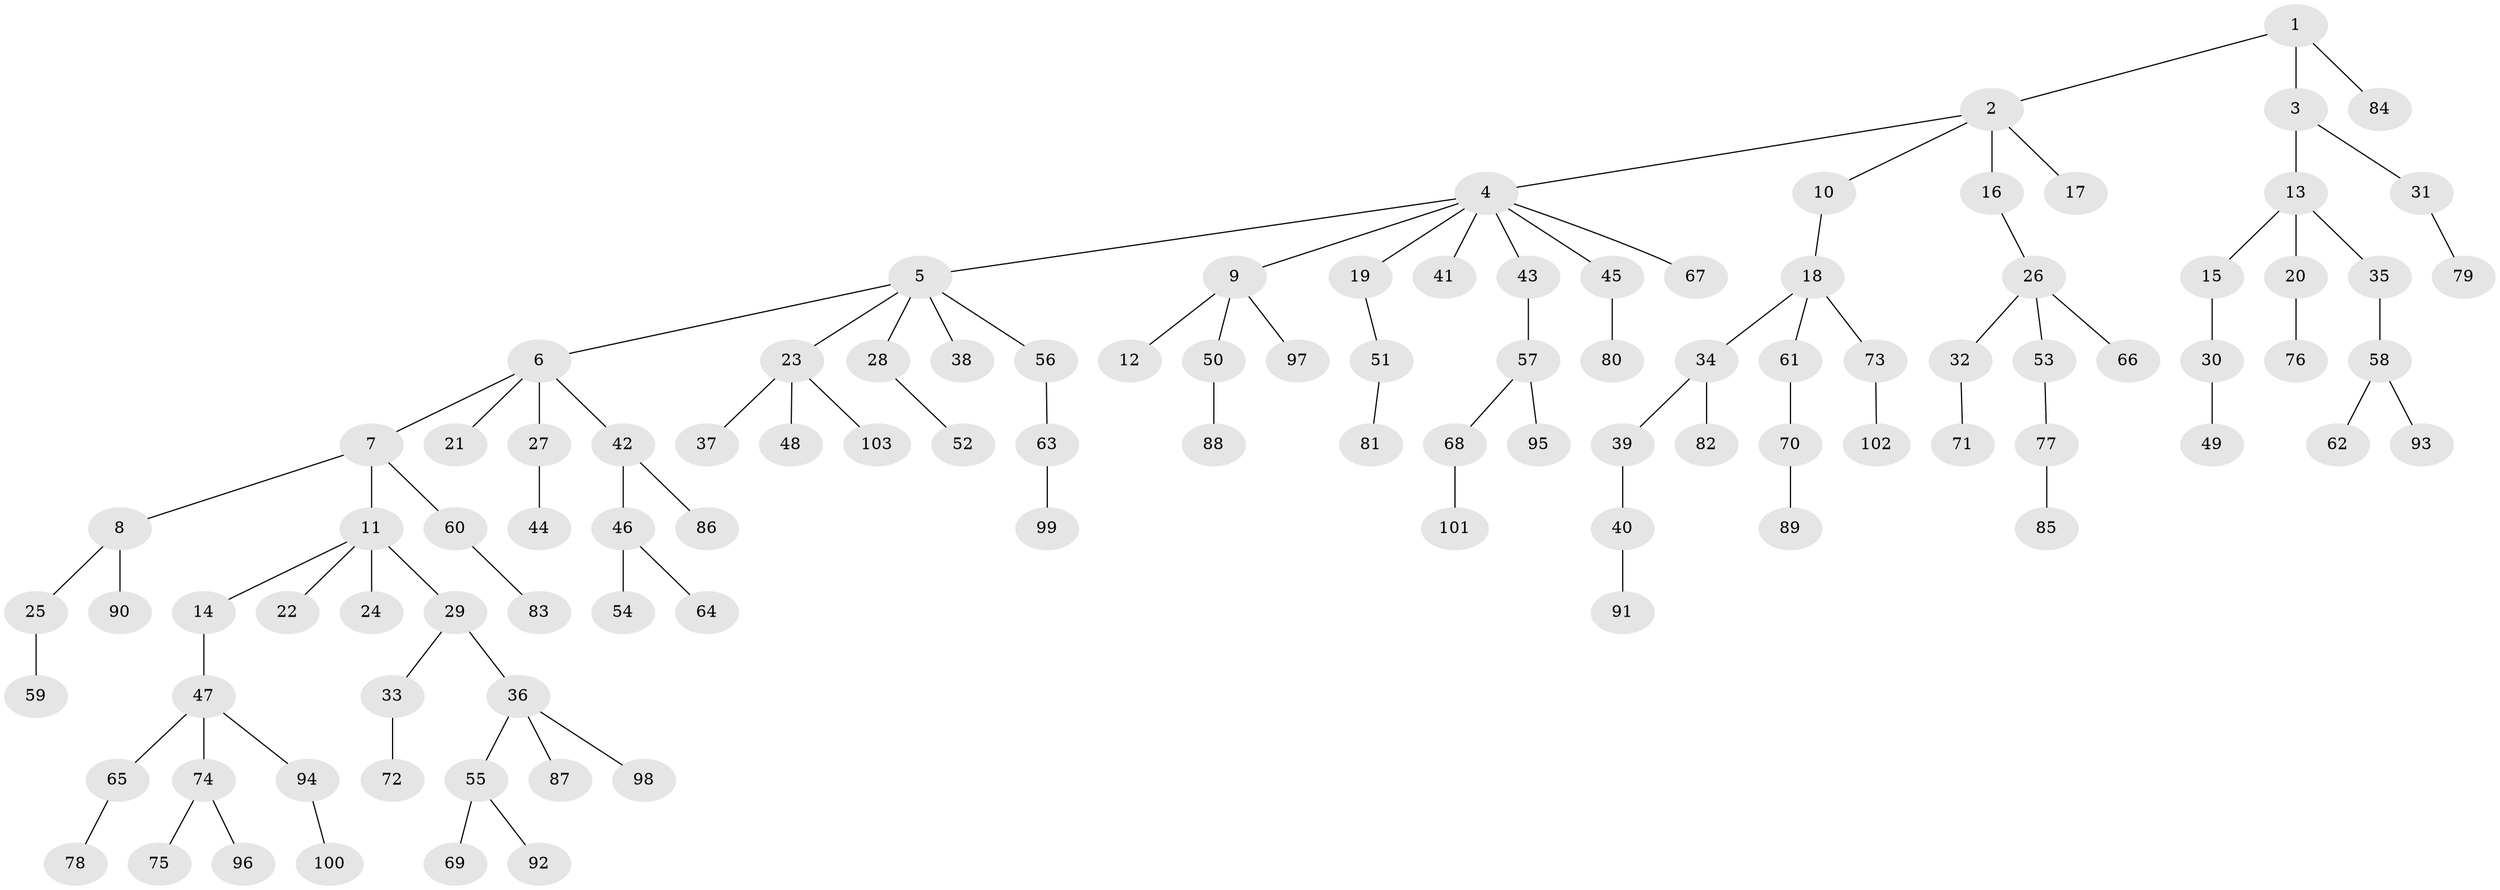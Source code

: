 // Generated by graph-tools (version 1.1) at 2025/36/03/09/25 02:36:50]
// undirected, 103 vertices, 102 edges
graph export_dot {
graph [start="1"]
  node [color=gray90,style=filled];
  1;
  2;
  3;
  4;
  5;
  6;
  7;
  8;
  9;
  10;
  11;
  12;
  13;
  14;
  15;
  16;
  17;
  18;
  19;
  20;
  21;
  22;
  23;
  24;
  25;
  26;
  27;
  28;
  29;
  30;
  31;
  32;
  33;
  34;
  35;
  36;
  37;
  38;
  39;
  40;
  41;
  42;
  43;
  44;
  45;
  46;
  47;
  48;
  49;
  50;
  51;
  52;
  53;
  54;
  55;
  56;
  57;
  58;
  59;
  60;
  61;
  62;
  63;
  64;
  65;
  66;
  67;
  68;
  69;
  70;
  71;
  72;
  73;
  74;
  75;
  76;
  77;
  78;
  79;
  80;
  81;
  82;
  83;
  84;
  85;
  86;
  87;
  88;
  89;
  90;
  91;
  92;
  93;
  94;
  95;
  96;
  97;
  98;
  99;
  100;
  101;
  102;
  103;
  1 -- 2;
  1 -- 3;
  1 -- 84;
  2 -- 4;
  2 -- 10;
  2 -- 16;
  2 -- 17;
  3 -- 13;
  3 -- 31;
  4 -- 5;
  4 -- 9;
  4 -- 19;
  4 -- 41;
  4 -- 43;
  4 -- 45;
  4 -- 67;
  5 -- 6;
  5 -- 23;
  5 -- 28;
  5 -- 38;
  5 -- 56;
  6 -- 7;
  6 -- 21;
  6 -- 27;
  6 -- 42;
  7 -- 8;
  7 -- 11;
  7 -- 60;
  8 -- 25;
  8 -- 90;
  9 -- 12;
  9 -- 50;
  9 -- 97;
  10 -- 18;
  11 -- 14;
  11 -- 22;
  11 -- 24;
  11 -- 29;
  13 -- 15;
  13 -- 20;
  13 -- 35;
  14 -- 47;
  15 -- 30;
  16 -- 26;
  18 -- 34;
  18 -- 61;
  18 -- 73;
  19 -- 51;
  20 -- 76;
  23 -- 37;
  23 -- 48;
  23 -- 103;
  25 -- 59;
  26 -- 32;
  26 -- 53;
  26 -- 66;
  27 -- 44;
  28 -- 52;
  29 -- 33;
  29 -- 36;
  30 -- 49;
  31 -- 79;
  32 -- 71;
  33 -- 72;
  34 -- 39;
  34 -- 82;
  35 -- 58;
  36 -- 55;
  36 -- 87;
  36 -- 98;
  39 -- 40;
  40 -- 91;
  42 -- 46;
  42 -- 86;
  43 -- 57;
  45 -- 80;
  46 -- 54;
  46 -- 64;
  47 -- 65;
  47 -- 74;
  47 -- 94;
  50 -- 88;
  51 -- 81;
  53 -- 77;
  55 -- 69;
  55 -- 92;
  56 -- 63;
  57 -- 68;
  57 -- 95;
  58 -- 62;
  58 -- 93;
  60 -- 83;
  61 -- 70;
  63 -- 99;
  65 -- 78;
  68 -- 101;
  70 -- 89;
  73 -- 102;
  74 -- 75;
  74 -- 96;
  77 -- 85;
  94 -- 100;
}

